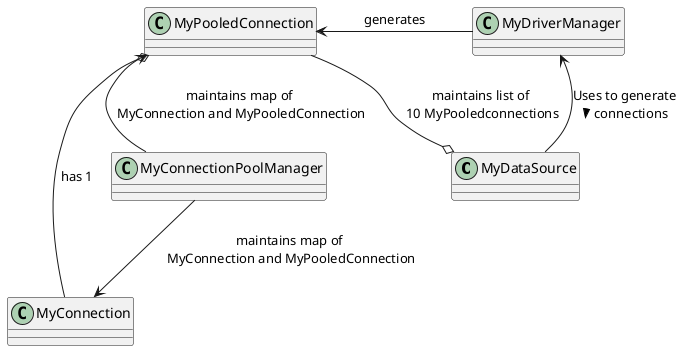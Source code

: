 @startuml
class MyDataSource
MyDataSource -up-> MyDriverManager : Uses to generate\n connections >
MyDriverManager -left-> MyPooledConnection : generates
MyDataSource o-right MyPooledConnection : maintains list of\n 10 MyPooledconnections
MyPooledConnection o-down MyConnection : has 1
MyConnectionPoolManager -up-> MyPooledConnection : maintains map of\n MyConnection and MyPooledConnection
MyConnectionPoolManager -down-> MyConnection : maintains map of\n MyConnection and MyPooledConnection


@enduml